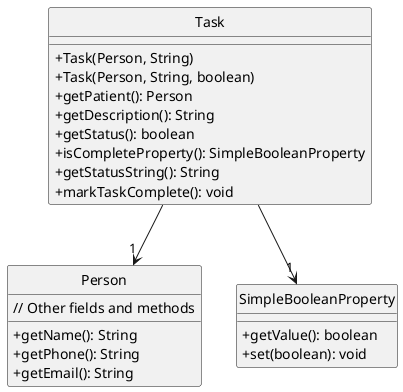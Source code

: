 @startuml
hide circle
skinparam classAttributeIconSize 0

Class Person {
  +getName(): String
  +getPhone(): String
  +getEmail(): String
  // Other fields and methods
}

Class Task {
  +Task(Person, String)
  +Task(Person, String, boolean)
  +getPatient(): Person
  +getDescription(): String
  +getStatus(): boolean
  +isCompleteProperty(): SimpleBooleanProperty
  +getStatusString(): String
  +markTaskComplete(): void
}

Class SimpleBooleanProperty {
  +getValue(): boolean
  +set(boolean): void
}

Task --> "1" Person
Task --> "1" SimpleBooleanProperty

@enduml

